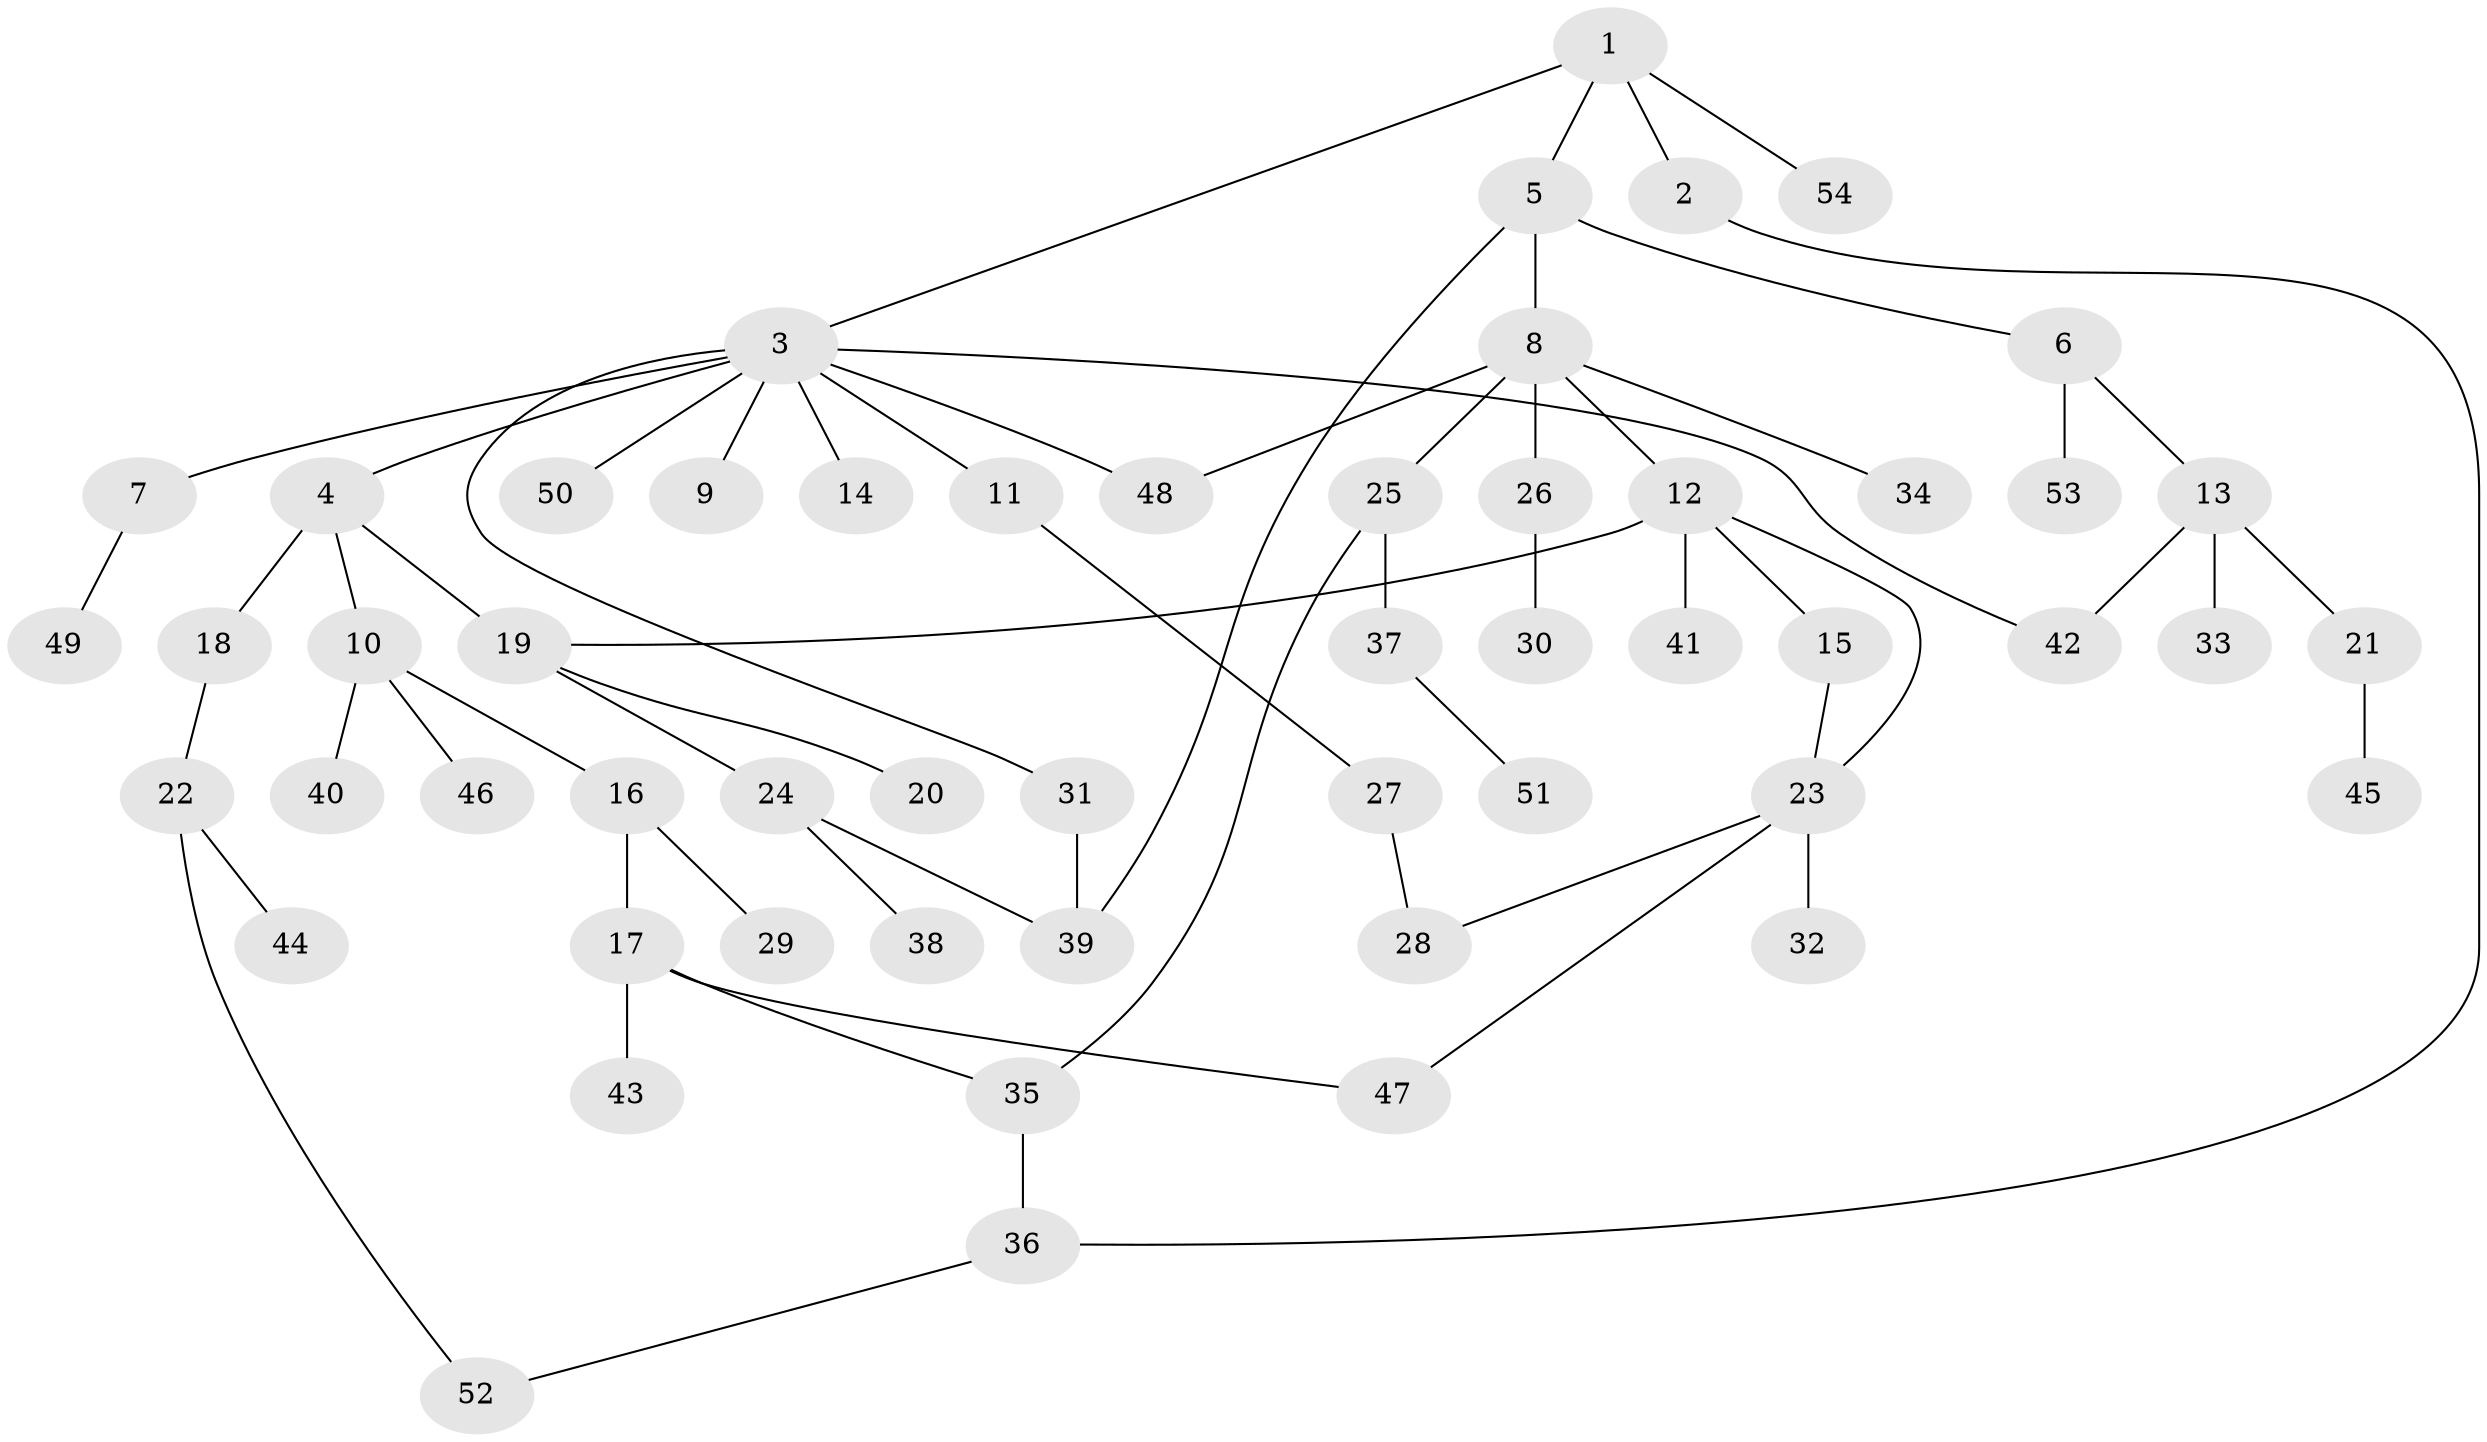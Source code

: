 // Generated by graph-tools (version 1.1) at 2025/34/03/09/25 02:34:17]
// undirected, 54 vertices, 64 edges
graph export_dot {
graph [start="1"]
  node [color=gray90,style=filled];
  1;
  2;
  3;
  4;
  5;
  6;
  7;
  8;
  9;
  10;
  11;
  12;
  13;
  14;
  15;
  16;
  17;
  18;
  19;
  20;
  21;
  22;
  23;
  24;
  25;
  26;
  27;
  28;
  29;
  30;
  31;
  32;
  33;
  34;
  35;
  36;
  37;
  38;
  39;
  40;
  41;
  42;
  43;
  44;
  45;
  46;
  47;
  48;
  49;
  50;
  51;
  52;
  53;
  54;
  1 -- 2;
  1 -- 3;
  1 -- 5;
  1 -- 54;
  2 -- 36;
  3 -- 4;
  3 -- 7;
  3 -- 9;
  3 -- 11;
  3 -- 14;
  3 -- 31;
  3 -- 48;
  3 -- 50;
  3 -- 42;
  4 -- 10;
  4 -- 18;
  4 -- 19;
  5 -- 6;
  5 -- 8;
  5 -- 39;
  6 -- 13;
  6 -- 53;
  7 -- 49;
  8 -- 12;
  8 -- 25;
  8 -- 26;
  8 -- 34;
  8 -- 48;
  10 -- 16;
  10 -- 40;
  10 -- 46;
  11 -- 27;
  12 -- 15;
  12 -- 23;
  12 -- 41;
  12 -- 19;
  13 -- 21;
  13 -- 33;
  13 -- 42;
  15 -- 23;
  16 -- 17;
  16 -- 29;
  17 -- 43;
  17 -- 47;
  17 -- 35;
  18 -- 22;
  19 -- 20;
  19 -- 24;
  21 -- 45;
  22 -- 44;
  22 -- 52;
  23 -- 28;
  23 -- 32;
  23 -- 47;
  24 -- 38;
  24 -- 39;
  25 -- 35;
  25 -- 37;
  26 -- 30;
  27 -- 28;
  31 -- 39;
  35 -- 36;
  36 -- 52;
  37 -- 51;
}
